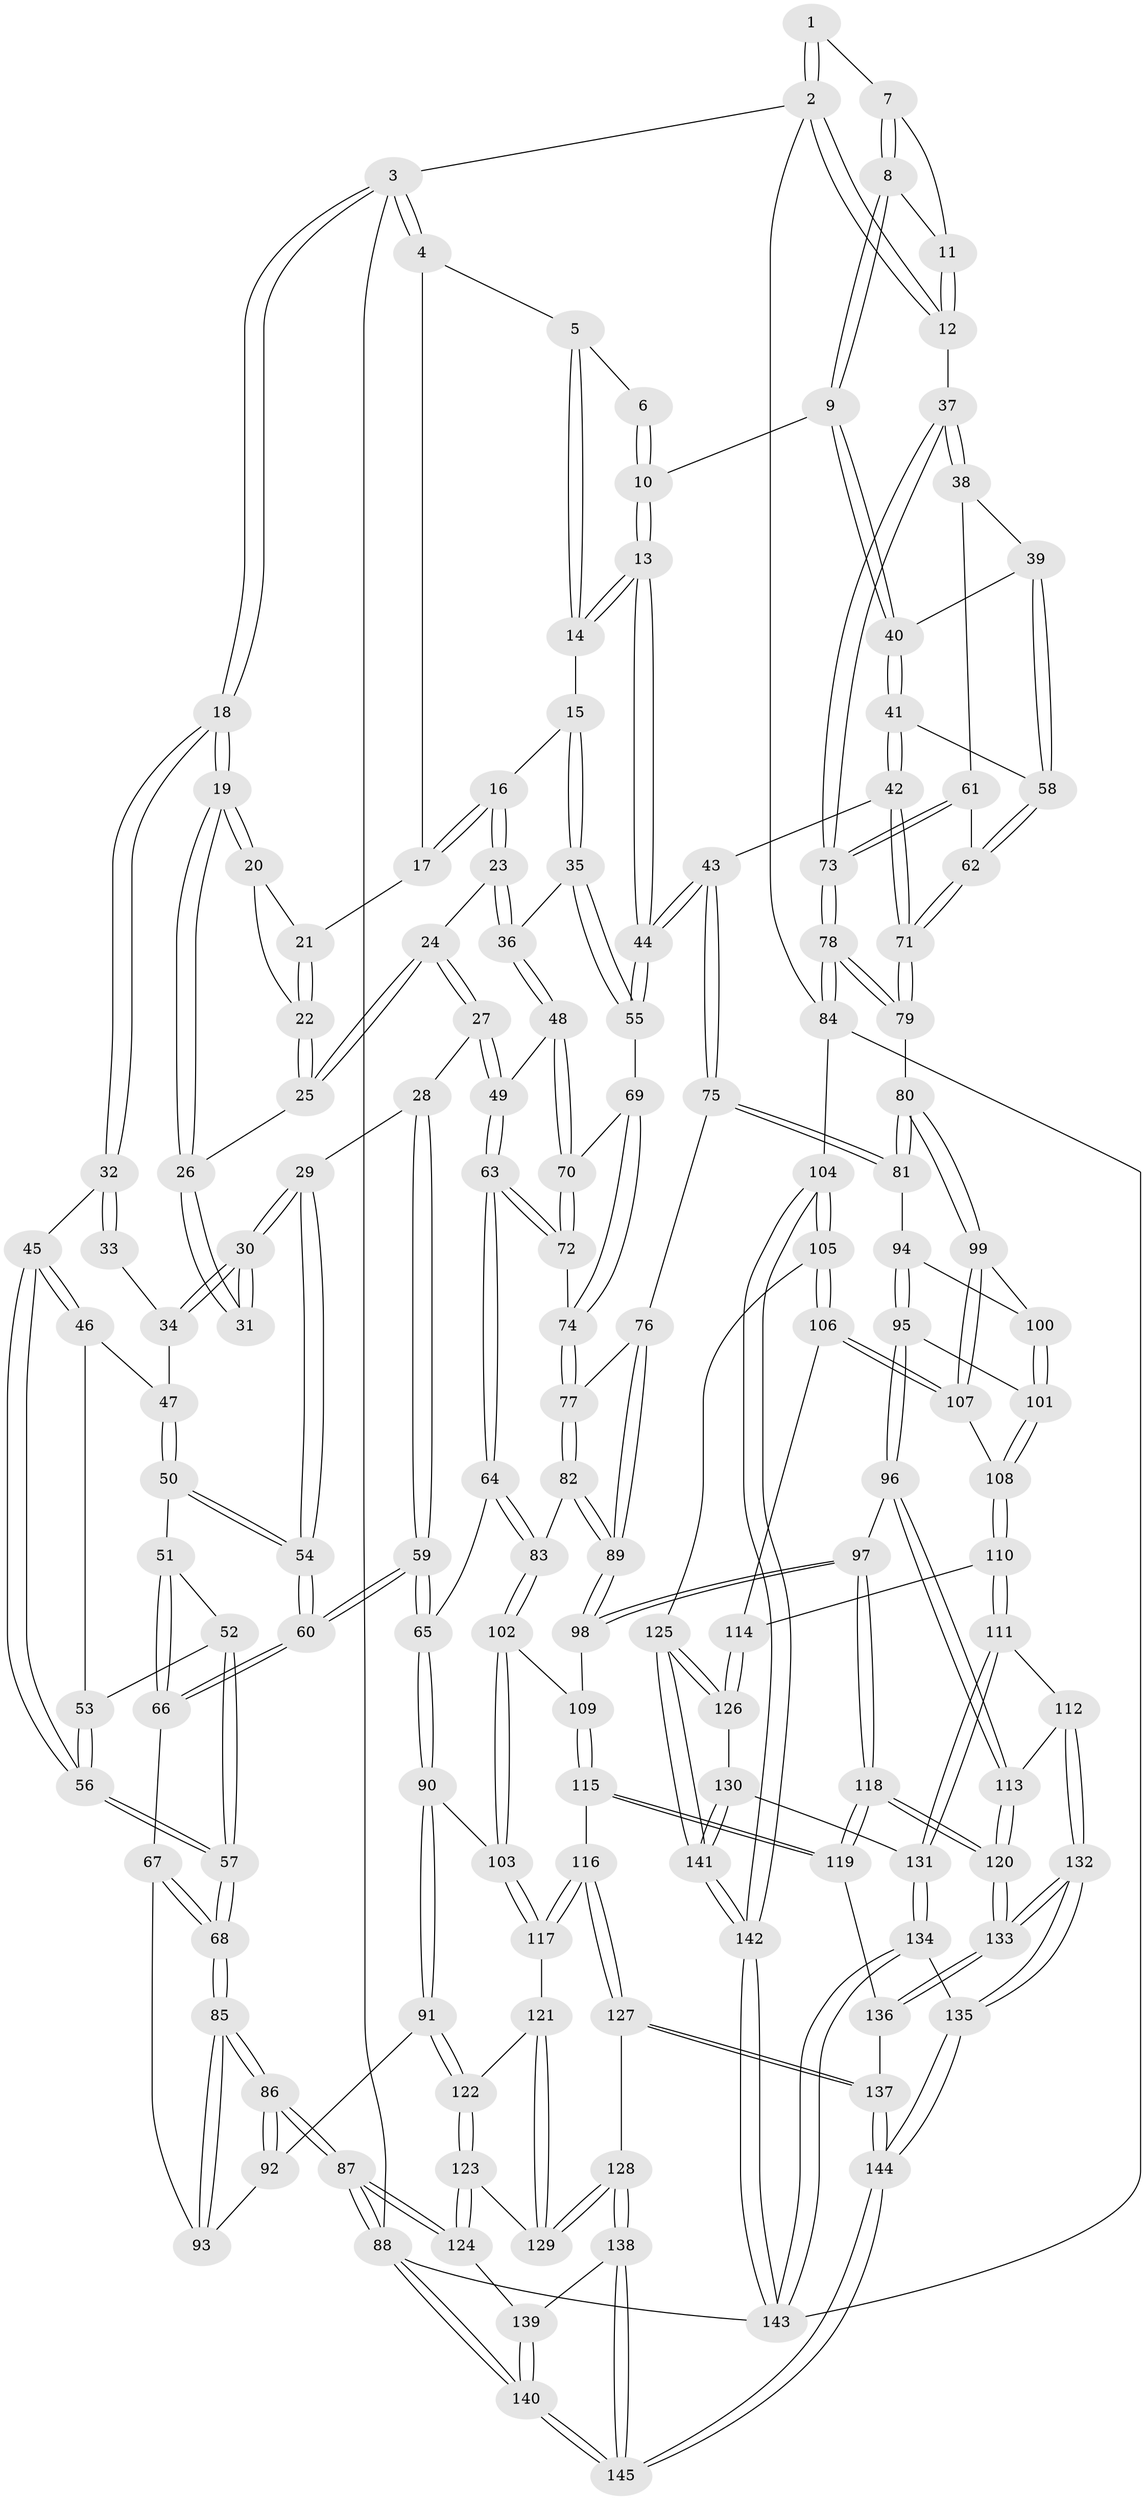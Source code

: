 // Generated by graph-tools (version 1.1) at 2025/50/03/09/25 03:50:57]
// undirected, 145 vertices, 359 edges
graph export_dot {
graph [start="1"]
  node [color=gray90,style=filled];
  1 [pos="+0.9066750566589846+0"];
  2 [pos="+1+0"];
  3 [pos="+0+0"];
  4 [pos="+0.4323196888855167+0"];
  5 [pos="+0.5473173888225794+0"];
  6 [pos="+0.7731416069733317+0"];
  7 [pos="+0.9068681062040398+0"];
  8 [pos="+0.8439523013672549+0.16268617351937528"];
  9 [pos="+0.8425935825068187+0.1646179523646901"];
  10 [pos="+0.7624133218784437+0.16324892451821504"];
  11 [pos="+0.9549294243640586+0.0833122016712993"];
  12 [pos="+1+0.16548076415551558"];
  13 [pos="+0.6961558782385818+0.19616721181565563"];
  14 [pos="+0.6517978113207666+0.16985735770810648"];
  15 [pos="+0.5715279663281002+0.17768519614488448"];
  16 [pos="+0.4582193063008226+0.16053405010925098"];
  17 [pos="+0.38848212350161865+0.004526267787517497"];
  18 [pos="+0+0"];
  19 [pos="+0+0"];
  20 [pos="+0+0"];
  21 [pos="+0.30391397262326925+0.07158291180966267"];
  22 [pos="+0.27473064227125077+0.09967943562990815"];
  23 [pos="+0.43595022500087205+0.20262977137784574"];
  24 [pos="+0.3031814644404259+0.23350452437785127"];
  25 [pos="+0.23404735587252898+0.15635502313419508"];
  26 [pos="+0.22849132386036383+0.1576516230057813"];
  27 [pos="+0.30221439231342234+0.28475987145004844"];
  28 [pos="+0.25988153441047046+0.30212155976992855"];
  29 [pos="+0.18525396868270458+0.287621162007684"];
  30 [pos="+0.1837003748042687+0.2708535673866281"];
  31 [pos="+0.21857986853561365+0.16580065657755919"];
  32 [pos="+0+0"];
  33 [pos="+0.09093940935907108+0.19253033063660863"];
  34 [pos="+0.08377267352842134+0.2440340307696576"];
  35 [pos="+0.5169180801352927+0.31688103257597855"];
  36 [pos="+0.4440502031663029+0.2924764300815355"];
  37 [pos="+1+0.19186299005885457"];
  38 [pos="+0.9622489479873964+0.2436922403923324"];
  39 [pos="+0.9397235713879546+0.2370526427491109"];
  40 [pos="+0.8822388363318594+0.20026026507544384"];
  41 [pos="+0.8242239272876387+0.3344357405116645"];
  42 [pos="+0.7325934948181951+0.38130979565731504"];
  43 [pos="+0.7011140674099414+0.37575378181947505"];
  44 [pos="+0.689110493583119+0.35333013458307555"];
  45 [pos="+0+0.1337601965707456"];
  46 [pos="+0.05590307160443091+0.261874550131246"];
  47 [pos="+0.07963461344745368+0.2517470166229046"];
  48 [pos="+0.42577652745072625+0.3147919422726252"];
  49 [pos="+0.32430318028208177+0.3170099106569967"];
  50 [pos="+0.09907105497713971+0.294555145973897"];
  51 [pos="+0.054286449320806986+0.33101818375938535"];
  52 [pos="+0.03786996936256277+0.3137371054884724"];
  53 [pos="+0.04488457012858971+0.281734116284569"];
  54 [pos="+0.1515551216122708+0.3567418780887353"];
  55 [pos="+0.5560815834799864+0.353697726727999"];
  56 [pos="+0+0.3509831317301409"];
  57 [pos="+0+0.42414480064029114"];
  58 [pos="+0.8728932338191665+0.3298111185949313"];
  59 [pos="+0.17526227151805637+0.4813038209692532"];
  60 [pos="+0.15256865874335956+0.4669886783685885"];
  61 [pos="+0.9455427200709315+0.374463353135736"];
  62 [pos="+0.9202158278352798+0.41279379003602407"];
  63 [pos="+0.29411588432941677+0.4995192176983531"];
  64 [pos="+0.28334768820152345+0.510690324389744"];
  65 [pos="+0.20739929047015052+0.5083590327382905"];
  66 [pos="+0.09941457320946824+0.4623467789269853"];
  67 [pos="+0.08631064400515905+0.4634945646490806"];
  68 [pos="+0+0.4408735395477846"];
  69 [pos="+0.513475355833247+0.4028331936570002"];
  70 [pos="+0.42546659320695734+0.34884480869134404"];
  71 [pos="+0.9039284953221051+0.47195606800148143"];
  72 [pos="+0.3900700620131913+0.45198977967892423"];
  73 [pos="+1+0.36248694967030987"];
  74 [pos="+0.4907054000443062+0.4590654303923938"];
  75 [pos="+0.6670448788331578+0.48787890015790364"];
  76 [pos="+0.5514962069132038+0.5148146967412573"];
  77 [pos="+0.5193261251715209+0.492807836238851"];
  78 [pos="+1+0.5492014909072127"];
  79 [pos="+0.9288125171313902+0.5222799805674474"];
  80 [pos="+0.8959149027924288+0.5606375958827624"];
  81 [pos="+0.6867625332594526+0.5319442355801595"];
  82 [pos="+0.40069736087520963+0.5883646492530324"];
  83 [pos="+0.3296389130455752+0.569381663279601"];
  84 [pos="+1+0.804693119144923"];
  85 [pos="+0+0.655660991302569"];
  86 [pos="+0+0.7832602453385166"];
  87 [pos="+0+0.796985996535443"];
  88 [pos="+0+1"];
  89 [pos="+0.513248080067473+0.6493350619457552"];
  90 [pos="+0.126418967812255+0.7041346499239046"];
  91 [pos="+0.0916770998089927+0.7305995642484275"];
  92 [pos="+0.08306104700397032+0.7307814827902022"];
  93 [pos="+0.03387781066936171+0.5876672913204233"];
  94 [pos="+0.6861429833333429+0.5687401920817685"];
  95 [pos="+0.6715347653726585+0.6136511052502689"];
  96 [pos="+0.6015768865662193+0.6869078742253407"];
  97 [pos="+0.5487073381870543+0.6920460365431292"];
  98 [pos="+0.5262039883466836+0.6774876825374034"];
  99 [pos="+0.8909567367163702+0.5748504197666773"];
  100 [pos="+0.7924208930923721+0.6304291737439291"];
  101 [pos="+0.7644205582248728+0.6974341209641256"];
  102 [pos="+0.33312667882745767+0.6603368910938315"];
  103 [pos="+0.27835862011740115+0.7546764202921898"];
  104 [pos="+1+0.8147578607503753"];
  105 [pos="+1+0.8148440115211932"];
  106 [pos="+0.9117999380263889+0.7067824109640218"];
  107 [pos="+0.8952872892313656+0.6608485512629837"];
  108 [pos="+0.7666322292945871+0.7088945413989078"];
  109 [pos="+0.4223446216292787+0.7355296583132523"];
  110 [pos="+0.7549340778265293+0.7896723202321414"];
  111 [pos="+0.7493883874420622+0.7934597041616311"];
  112 [pos="+0.7292650591230202+0.7961430320063901"];
  113 [pos="+0.724867820033594+0.7959513171507034"];
  114 [pos="+0.8258183858090303+0.7914262346375911"];
  115 [pos="+0.3886392534601987+0.8276861713928455"];
  116 [pos="+0.34726615623123913+0.8379267580830749"];
  117 [pos="+0.30075427437871244+0.8028302068292287"];
  118 [pos="+0.5371307272375841+0.8902546933302661"];
  119 [pos="+0.5137706991336131+0.8865781574934778"];
  120 [pos="+0.5576362777525342+0.909065266498957"];
  121 [pos="+0.26698001932617005+0.8208855106302472"];
  122 [pos="+0.1252768864894844+0.8090439141403337"];
  123 [pos="+0.12961898621333665+0.8258494492384367"];
  124 [pos="+0.07365285893275149+0.916675360081285"];
  125 [pos="+1+0.8154269657211279"];
  126 [pos="+0.9126278694850386+0.8669744533617438"];
  127 [pos="+0.3293333358919858+0.8944283800622025"];
  128 [pos="+0.19757145722052155+0.9325974112685641"];
  129 [pos="+0.1875534965649631+0.8920112040033182"];
  130 [pos="+0.8759299542357345+0.9317440615413293"];
  131 [pos="+0.7770114757348138+0.8798588728245446"];
  132 [pos="+0.6610135355647752+1"];
  133 [pos="+0.6036003260849285+1"];
  134 [pos="+0.6859265228341989+1"];
  135 [pos="+0.6617187285749049+1"];
  136 [pos="+0.3978247872791114+0.9667875748979194"];
  137 [pos="+0.34983102430401675+0.9871811549173615"];
  138 [pos="+0.1889340934321516+0.9619958338613404"];
  139 [pos="+0.07791428724657078+0.9261996175397538"];
  140 [pos="+0+1"];
  141 [pos="+0.8633289781903696+1"];
  142 [pos="+0.8297121672439286+1"];
  143 [pos="+0.7826746796046334+1"];
  144 [pos="+0.277735489502485+1"];
  145 [pos="+0.2190459713873083+1"];
  1 -- 2;
  1 -- 2;
  1 -- 7;
  2 -- 3;
  2 -- 12;
  2 -- 12;
  2 -- 84;
  3 -- 4;
  3 -- 4;
  3 -- 18;
  3 -- 18;
  3 -- 88;
  4 -- 5;
  4 -- 17;
  5 -- 6;
  5 -- 14;
  5 -- 14;
  6 -- 10;
  6 -- 10;
  7 -- 8;
  7 -- 8;
  7 -- 11;
  8 -- 9;
  8 -- 9;
  8 -- 11;
  9 -- 10;
  9 -- 40;
  9 -- 40;
  10 -- 13;
  10 -- 13;
  11 -- 12;
  11 -- 12;
  12 -- 37;
  13 -- 14;
  13 -- 14;
  13 -- 44;
  13 -- 44;
  14 -- 15;
  15 -- 16;
  15 -- 35;
  15 -- 35;
  16 -- 17;
  16 -- 17;
  16 -- 23;
  16 -- 23;
  17 -- 21;
  18 -- 19;
  18 -- 19;
  18 -- 32;
  18 -- 32;
  19 -- 20;
  19 -- 20;
  19 -- 26;
  19 -- 26;
  20 -- 21;
  20 -- 22;
  21 -- 22;
  21 -- 22;
  22 -- 25;
  22 -- 25;
  23 -- 24;
  23 -- 36;
  23 -- 36;
  24 -- 25;
  24 -- 25;
  24 -- 27;
  24 -- 27;
  25 -- 26;
  26 -- 31;
  26 -- 31;
  27 -- 28;
  27 -- 49;
  27 -- 49;
  28 -- 29;
  28 -- 59;
  28 -- 59;
  29 -- 30;
  29 -- 30;
  29 -- 54;
  29 -- 54;
  30 -- 31;
  30 -- 31;
  30 -- 34;
  30 -- 34;
  32 -- 33;
  32 -- 33;
  32 -- 45;
  33 -- 34;
  34 -- 47;
  35 -- 36;
  35 -- 55;
  35 -- 55;
  36 -- 48;
  36 -- 48;
  37 -- 38;
  37 -- 38;
  37 -- 73;
  37 -- 73;
  38 -- 39;
  38 -- 61;
  39 -- 40;
  39 -- 58;
  39 -- 58;
  40 -- 41;
  40 -- 41;
  41 -- 42;
  41 -- 42;
  41 -- 58;
  42 -- 43;
  42 -- 71;
  42 -- 71;
  43 -- 44;
  43 -- 44;
  43 -- 75;
  43 -- 75;
  44 -- 55;
  44 -- 55;
  45 -- 46;
  45 -- 46;
  45 -- 56;
  45 -- 56;
  46 -- 47;
  46 -- 53;
  47 -- 50;
  47 -- 50;
  48 -- 49;
  48 -- 70;
  48 -- 70;
  49 -- 63;
  49 -- 63;
  50 -- 51;
  50 -- 54;
  50 -- 54;
  51 -- 52;
  51 -- 66;
  51 -- 66;
  52 -- 53;
  52 -- 57;
  52 -- 57;
  53 -- 56;
  53 -- 56;
  54 -- 60;
  54 -- 60;
  55 -- 69;
  56 -- 57;
  56 -- 57;
  57 -- 68;
  57 -- 68;
  58 -- 62;
  58 -- 62;
  59 -- 60;
  59 -- 60;
  59 -- 65;
  59 -- 65;
  60 -- 66;
  60 -- 66;
  61 -- 62;
  61 -- 73;
  61 -- 73;
  62 -- 71;
  62 -- 71;
  63 -- 64;
  63 -- 64;
  63 -- 72;
  63 -- 72;
  64 -- 65;
  64 -- 83;
  64 -- 83;
  65 -- 90;
  65 -- 90;
  66 -- 67;
  67 -- 68;
  67 -- 68;
  67 -- 93;
  68 -- 85;
  68 -- 85;
  69 -- 70;
  69 -- 74;
  69 -- 74;
  70 -- 72;
  70 -- 72;
  71 -- 79;
  71 -- 79;
  72 -- 74;
  73 -- 78;
  73 -- 78;
  74 -- 77;
  74 -- 77;
  75 -- 76;
  75 -- 81;
  75 -- 81;
  76 -- 77;
  76 -- 89;
  76 -- 89;
  77 -- 82;
  77 -- 82;
  78 -- 79;
  78 -- 79;
  78 -- 84;
  78 -- 84;
  79 -- 80;
  80 -- 81;
  80 -- 81;
  80 -- 99;
  80 -- 99;
  81 -- 94;
  82 -- 83;
  82 -- 89;
  82 -- 89;
  83 -- 102;
  83 -- 102;
  84 -- 104;
  84 -- 143;
  85 -- 86;
  85 -- 86;
  85 -- 93;
  85 -- 93;
  86 -- 87;
  86 -- 87;
  86 -- 92;
  86 -- 92;
  87 -- 88;
  87 -- 88;
  87 -- 124;
  87 -- 124;
  88 -- 140;
  88 -- 140;
  88 -- 143;
  89 -- 98;
  89 -- 98;
  90 -- 91;
  90 -- 91;
  90 -- 103;
  91 -- 92;
  91 -- 122;
  91 -- 122;
  92 -- 93;
  94 -- 95;
  94 -- 95;
  94 -- 100;
  95 -- 96;
  95 -- 96;
  95 -- 101;
  96 -- 97;
  96 -- 113;
  96 -- 113;
  97 -- 98;
  97 -- 98;
  97 -- 118;
  97 -- 118;
  98 -- 109;
  99 -- 100;
  99 -- 107;
  99 -- 107;
  100 -- 101;
  100 -- 101;
  101 -- 108;
  101 -- 108;
  102 -- 103;
  102 -- 103;
  102 -- 109;
  103 -- 117;
  103 -- 117;
  104 -- 105;
  104 -- 105;
  104 -- 142;
  104 -- 142;
  105 -- 106;
  105 -- 106;
  105 -- 125;
  106 -- 107;
  106 -- 107;
  106 -- 114;
  107 -- 108;
  108 -- 110;
  108 -- 110;
  109 -- 115;
  109 -- 115;
  110 -- 111;
  110 -- 111;
  110 -- 114;
  111 -- 112;
  111 -- 131;
  111 -- 131;
  112 -- 113;
  112 -- 132;
  112 -- 132;
  113 -- 120;
  113 -- 120;
  114 -- 126;
  114 -- 126;
  115 -- 116;
  115 -- 119;
  115 -- 119;
  116 -- 117;
  116 -- 117;
  116 -- 127;
  116 -- 127;
  117 -- 121;
  118 -- 119;
  118 -- 119;
  118 -- 120;
  118 -- 120;
  119 -- 136;
  120 -- 133;
  120 -- 133;
  121 -- 122;
  121 -- 129;
  121 -- 129;
  122 -- 123;
  122 -- 123;
  123 -- 124;
  123 -- 124;
  123 -- 129;
  124 -- 139;
  125 -- 126;
  125 -- 126;
  125 -- 141;
  125 -- 141;
  126 -- 130;
  127 -- 128;
  127 -- 137;
  127 -- 137;
  128 -- 129;
  128 -- 129;
  128 -- 138;
  128 -- 138;
  130 -- 131;
  130 -- 141;
  130 -- 141;
  131 -- 134;
  131 -- 134;
  132 -- 133;
  132 -- 133;
  132 -- 135;
  132 -- 135;
  133 -- 136;
  133 -- 136;
  134 -- 135;
  134 -- 143;
  134 -- 143;
  135 -- 144;
  135 -- 144;
  136 -- 137;
  137 -- 144;
  137 -- 144;
  138 -- 139;
  138 -- 145;
  138 -- 145;
  139 -- 140;
  139 -- 140;
  140 -- 145;
  140 -- 145;
  141 -- 142;
  141 -- 142;
  142 -- 143;
  142 -- 143;
  144 -- 145;
  144 -- 145;
}

